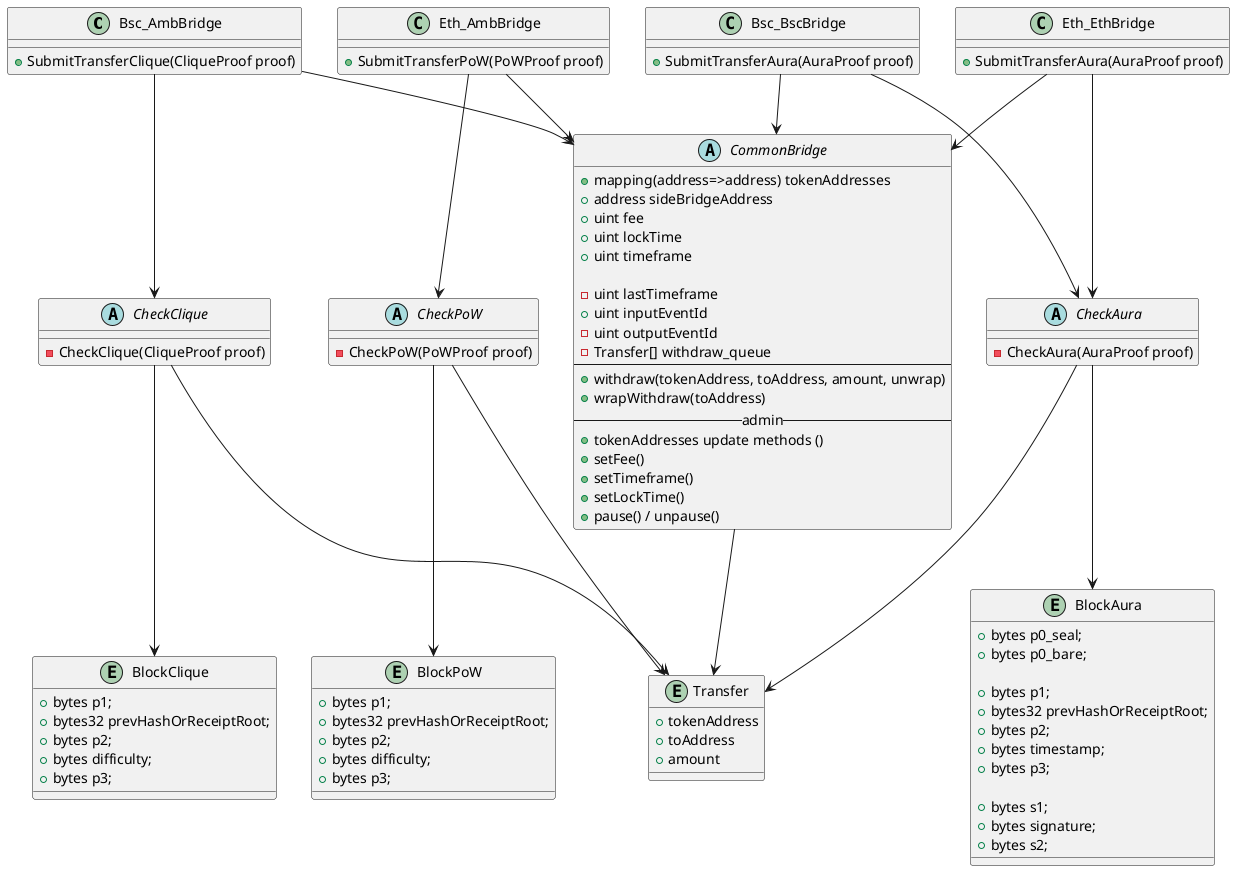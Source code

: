 @startuml



class Bsc_AmbBridge {
    +SubmitTransferClique(CliqueProof proof)
}
class Bsc_BscBridge {
    +SubmitTransferAura(AuraProof proof)
}

class Eth_AmbBridge {
    +SubmitTransferPoW(PoWProof proof)
}
class Eth_EthBridge {
    +SubmitTransferAura(AuraProof proof)
}


abstract class CheckPoW {
    -CheckPoW(PoWProof proof)
}

abstract class CheckAura {
    -CheckAura(AuraProof proof)
}

abstract class CheckClique {
    -CheckClique(CliqueProof proof)
}


entity BlockPoW {
    +bytes p1;
    +bytes32 prevHashOrReceiptRoot;
    +bytes p2;
    +bytes difficulty;
    +bytes p3;
}

entity BlockClique {
    +bytes p1;
    +bytes32 prevHashOrReceiptRoot;
    +bytes p2;
    +bytes difficulty;
    +bytes p3;
}

entity BlockAura {
    +bytes p0_seal;
    +bytes p0_bare;

    +bytes p1;
    +bytes32 prevHashOrReceiptRoot;
    +bytes p2;
    +bytes timestamp;
    +bytes p3;

    +bytes s1;
    +bytes signature;
    +bytes s2;
}



abstract class CommonBridge {
    +mapping(address=>address) tokenAddresses
    +address sideBridgeAddress
    +uint fee
    +uint lockTime
    +uint timeframe

    -uint lastTimeframe
    +uint inputEventId
    -uint outputEventId
    -Transfer[] withdraw_queue
    --
    +withdraw(tokenAddress, toAddress, amount, unwrap)
    +wrapWithdraw(toAddress)
    --admin--
    +tokenAddresses update methods ()
    +setFee()
    +setTimeframe()
    +setLockTime()
    +pause() / unpause()
}


entity Transfer {
    +tokenAddress
    +toAddress
    +amount
}


Eth_AmbBridge --> CheckPoW
Eth_EthBridge --> CheckAura

Bsc_BscBridge --> CheckAura
Bsc_AmbBridge --> CheckClique

CheckPoW --> BlockPoW
CheckClique --> BlockClique
CheckAura --> BlockAura

CheckPoW --> Transfer
CheckClique --> Transfer
CheckAura --> Transfer

Eth_AmbBridge --> CommonBridge
Eth_EthBridge --> CommonBridge
Bsc_AmbBridge --> CommonBridge
Bsc_BscBridge --> CommonBridge

CommonBridge --> Transfer


@enduml

